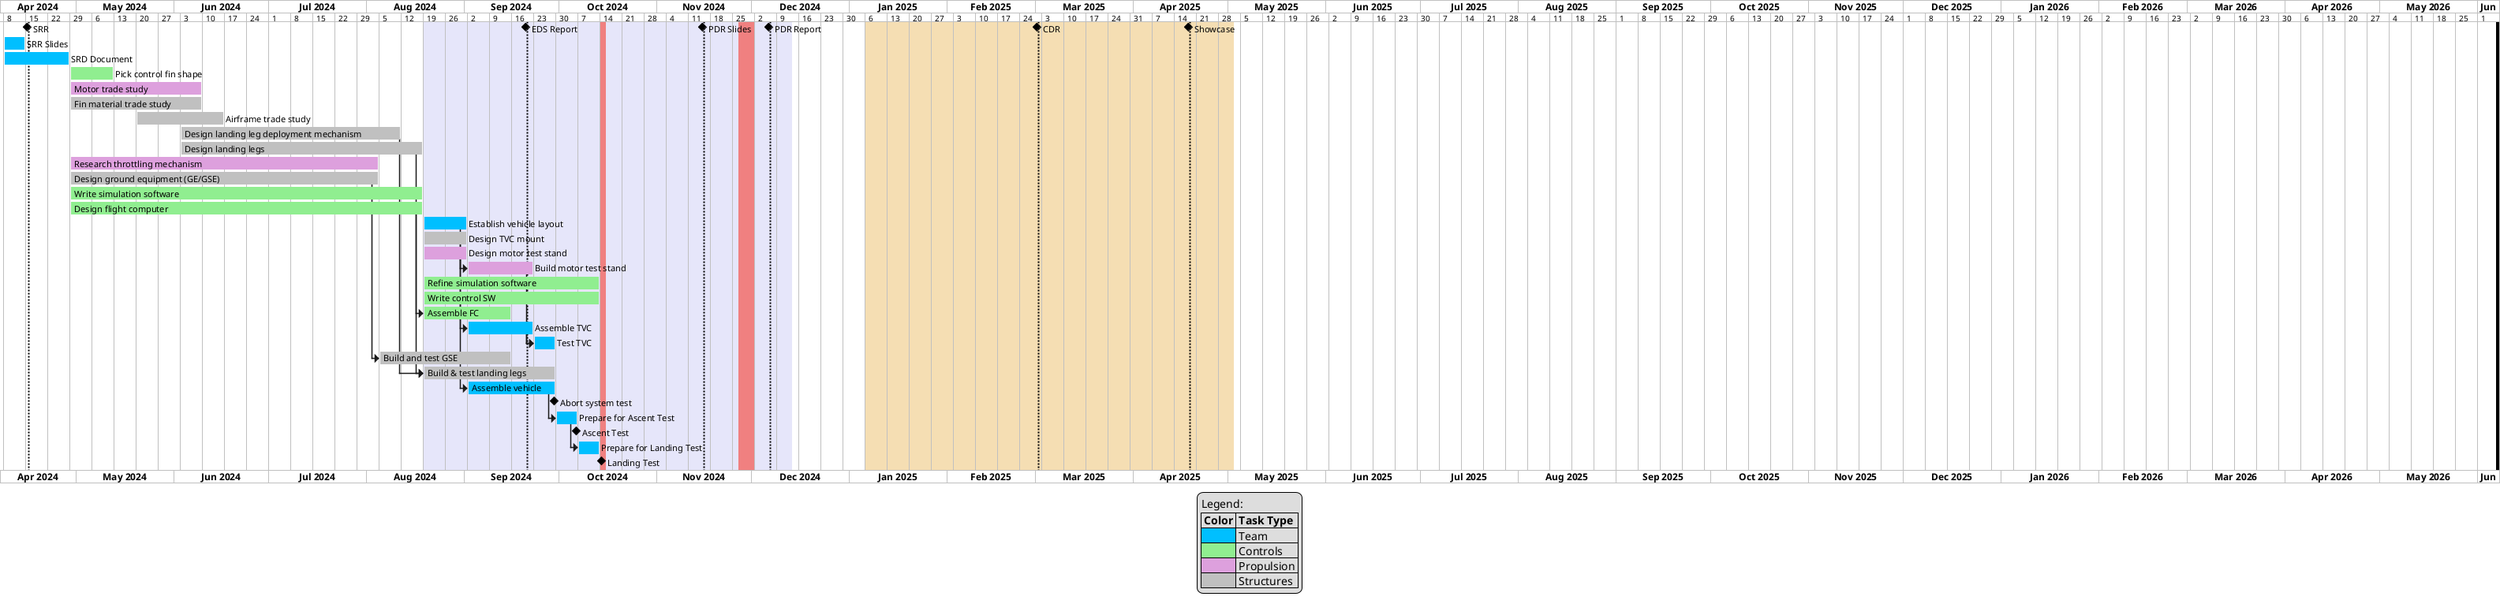 @startgantt gantt_chart

/' Chart Settings '/
printscale weekly with calendar date
Project starts 2024-04-07
today is colored in black

/' --------------------------------- '/

/' Spring 2024 Semester Important Dates '/
[SRR] happens at 2024-04-15
Separator just at [SRR]'s end

/' Fall 2024 Semester Important Dates '/
[EDS Report] happens at 2024-09-20
Separator just at [EDS Report]'s end
[EDS Report] displays on same row as [SRR]

2024-08-19 to 2024-12-13 is colored in lavender
2024-08-19 to 2024-12-13 is named [Fall 2024]

[PDR Slides] happens at 2024-11-15
Separator just at [PDR Slides]'s end
[PDR Slides] displays on same row as [SRR]

2024-10-14 to 2024-10-15 is colored in lightcoral
2024-10-14 to 2024-10-15 is named [Fall Break]

2024-11-27 to 2024-12-01 is colored in lightcoral
2024-11-27 to 2024-12-01 is named [Thanksgiving Break]

[PDR Report] happens at 2024-12-06
Separator just at [PDR Report]'s end
[PDR Report] displays on same row as [SRR]

/' Spring 2025 Semester Important Dates '/
2025-01-06 to 2025-05-02 is colored in wheat
2025-01-06 to 2025-05-02 is named [Spring 2025]

[CDR] happens at 2025-03-01 /' Guess for CDR date '/
Separator just at [CDR]'s end
[CDR] displays on same row as [SRR]

[Showcase] happens at 2025-04-18 /' Guess for Showcase date '/
Separator just at [Showcase]'s end
[Showcase] displays on same row as [SRR]

/' --------------------------------- '/

/' Spring 2024 Tasks '/

[SRR Slides] requires 1 week and starts 2024-04-08 and is colored in deepskyblue
[SRD Document] requires 3 weeks and starts 2024-04-08 and is colored in deepskyblue

/' Summer 2024 Tasks '/

[Pick control fin shape] requires 2 weeks and starts 2024-04-29 and is colored in lightgreen
[Motor trade study] requires 6 weeks and starts 2024-04-29 and is colored in plum
[Fin material trade study] requires 6 weeks and starts 2024-04-29 and is colored in silver
[Airframe trade study] requires 4 weeks and starts 2024-05-20 and is colored in silver
[Design landing leg deployment mechanism] requires 10 weeks and starts 2024-06-03 and is colored in silver
[Design landing legs] requires 11 weeks and starts at 2024-06-03 and is colored in silver
[Research throttling mechanism] requires 14 weeks and starts 2024-04-29 and is colored in plum
[Design ground equipment (GE/GSE)] requires 14 weeks and starts 2024-04-29 and is colored in silver
[Write simulation software] requires 16 weeks and starts 2024-04-29 and is colored in lightgreen
[Design flight computer] requires 16 weeks and starts 2024-04-29 and is colored in lightgreen


/' Fall 2024 Tasks '/

[Establish vehicle layout] requires 2 weeks and starts 2024-08-19 and is colored in deepskyblue
[Design TVC mount] requires 2 weeks and starts 2024-08-19 and is colored in silver
[Design motor test stand] requires 2 weeks and starts 2024-08-19 and is colored in plum
[Build motor test stand] requires 3 weeks and starts at [Design motor test stand]'s end and is colored in plum
[Refine simulation software] requires 8 weeks and starts 2024-08-19 and is colored in lightgreen
[Write control SW] requires 8 weeks and starts 2024-08-19 and is colored in lightgreen
[Assemble FC] requires 4 weeks and starts at [Design flight computer]'s end and is colored in lightgreen
[Assemble TVC] requires 3 weeks and starts at [Design TVC mount]'s end and is colored in deepskyblue
[Test TVC] requires 1 weeks and starts at [Assemble TVC]'s end and is colored in deepskyblue
[Build and test GSE] requires 6 weeks and starts at [Design ground equipment (GE/GSE)]'s end and is colored in silver
[Build & test landing legs] requires 6 weeks and starts at [Design landing legs]'s end and is colored in silver
[Assemble vehicle] requires 4 weeks and starts at [Establish vehicle layout]'s end and is colored in deepskyblue
[Abort system test] happens at [Assemble vehicle]'s end
[Prepare for Ascent Test] requires 1 weeks and starts at [Assemble vehicle]'s end and is colored in deepskyblue
[Ascent Test] happens at [Prepare for Ascent Test]'s end
[Prepare for Landing Test] requires 1 weeks and starts at [Prepare for Ascent Test]'s end and is colored in deepskyblue
[Landing Test] happens at [Fall Break]'s start

[Design landing leg deployment mechanism] -> [Build & test landing legs]
[Build motor test stand] -> [Test TVC]

/' --------------------------------- '/

legend
Legend:
|= Color |= Task Type |
|<#deepskyblue> | Team |
|<#lightgreen> | Controls |
|<#plum> | Propulsion |
|<#silver> | Structures |
end legend

@endgantt